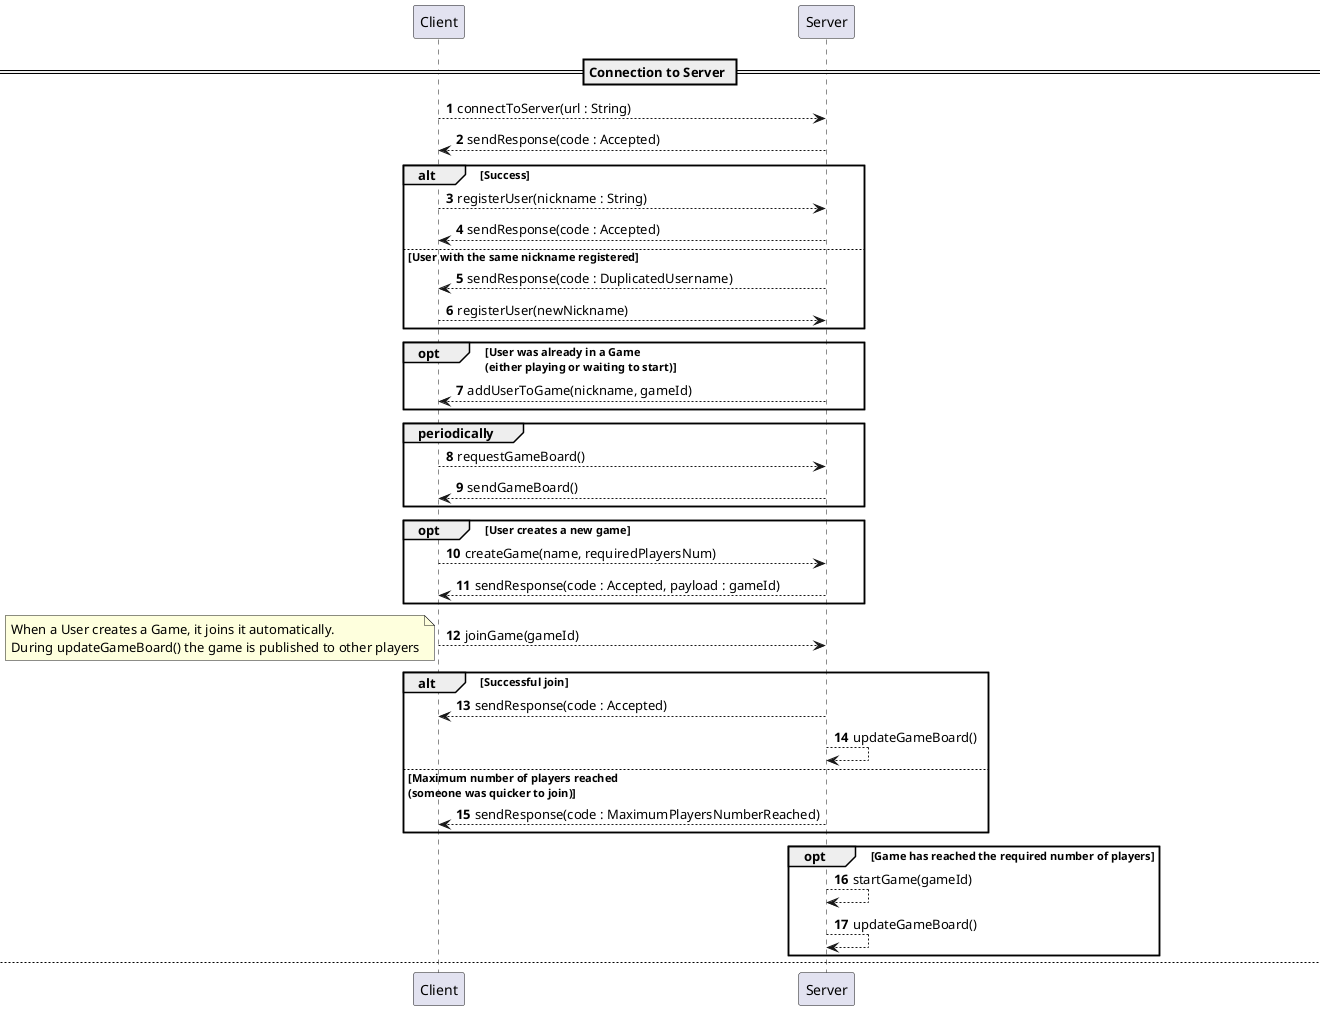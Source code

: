 @startuml
'https://plantuml.com/sequence-diagram

autonumber

== Connection to Server ==
Client --> Server : connectToServer(url : String)
'Es. tcp://localhost:2048

Server --> Client : sendResponse(code : Accepted)

alt Success
    Client --> Server : registerUser(nickname : String)
    Server --> Client : sendResponse(code : Accepted)

else User with the same nickname registered
    Server --> Client : sendResponse(code : DuplicatedUsername)
    Client --> Server : registerUser(newNickname)
end

opt User was already in a Game \n(either playing or waiting to start)
    Server --> Client : addUserToGame(nickname, gameId)
end

group periodically
    Client --> Server : requestGameBoard()
    Server --> Client : sendGameBoard()
end

opt User creates a new game
    Client --> Server : createGame(name, requiredPlayersNum)
    Server --> Client : sendResponse(code : Accepted, payload : gameId)
end
Client --> Server : joinGame(gameId)
note bottom: When a User creates a Game, it joins it automatically. \nDuring updateGameBoard() the game is published to other players

alt Successful join
    Server --> Client : sendResponse(code : Accepted)
    Server --> Server : updateGameBoard()
else Maximum number of players reached \n(someone was quicker to join)
    Server --> Client : sendResponse(code : MaximumPlayersNumberReached)
end

opt Game has reached the required number of players
    Server --> Server : startGame(gameId)
    Server --> Server : updateGameBoard()
end

newpage

== Game initialization ==

Server --> Client : sendPlayerSetupInformation()
note left : Sent setup information: 2 resource cards, 1 gold card, \ninitial card, 2 objective cards
loop On invalid setup choice
Client --> Server : sendSetupChoice(initialCardSide, objectiveCard)
Server --> Client : sendResponse(code : InvalidChoice)
end
Server --> Client : sendResponse(code : Accepted)

newpage

== Player plays a card ==

Server --> Client : sendGameInfo()
note right : Information includes players maps, number of points, visible cards to draw

...Client checks to be the current player and \nchecks the free points on its map...
loop On invalid move
Client --> Server : sendCardToPlay(cardId, Side, Point)
Server --> Client : sendResponse(core : InvalidMove)
else Valid move
Server --> Client : sendResponse(code : Accepted)
end

loop On invalid move
Client --> Server : sendDrawCommand(card, deckCode)
Server --> Client : sendResponse(code : InvalidDraw)
else Valid move
Server --> Client : sendResponse(code : Accepted)
end
Server --> Client : sendGameInfo()
note right : Send update to the other clients

@enduml